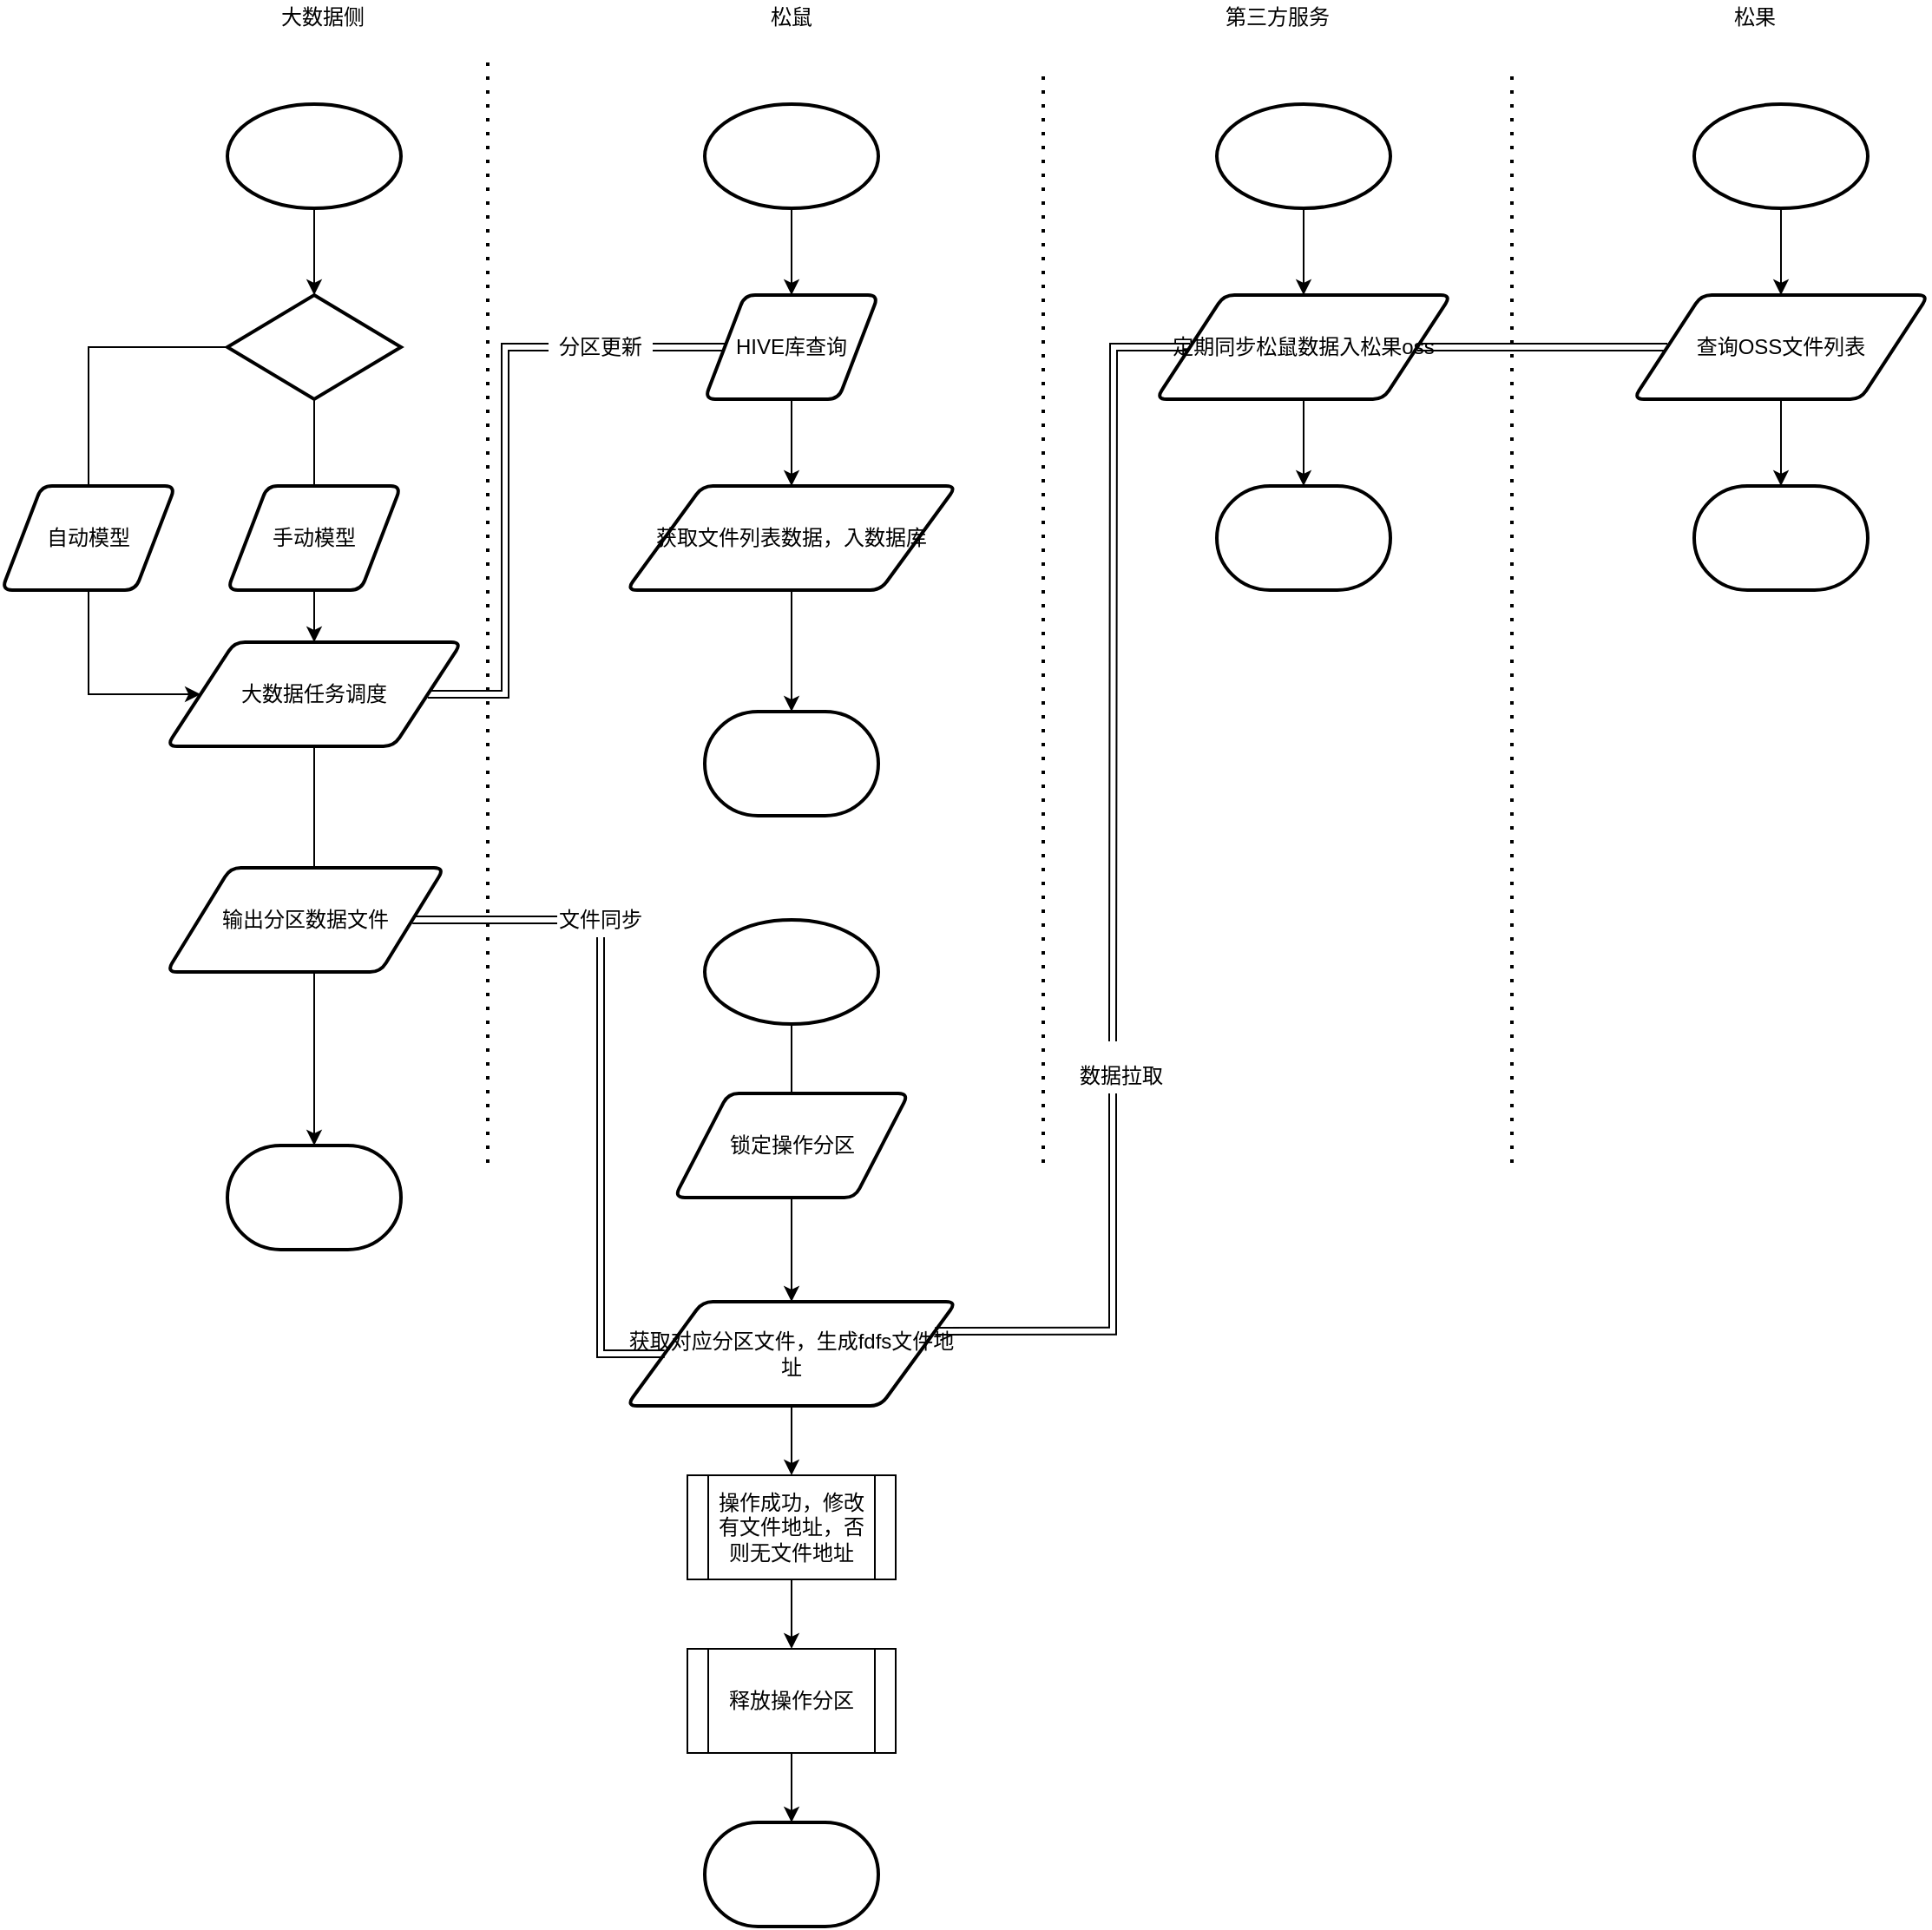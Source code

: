 <mxfile version="13.10.2" type="github">
  <diagram id="OE4Rbx_v9x57HFELVVt-" name="Page-1">
    <mxGraphModel dx="2247" dy="1915" grid="1" gridSize="10" guides="1" tooltips="1" connect="1" arrows="1" fold="1" page="1" pageScale="1" pageWidth="827" pageHeight="1169" math="0" shadow="0">
      <root>
        <mxCell id="0" />
        <mxCell id="1" parent="0" />
        <mxCell id="Iuwb1hiTrERbpkQI2ASB-1" value="" style="endArrow=none;dashed=1;html=1;dashPattern=1 3;strokeWidth=2;" parent="1" edge="1">
          <mxGeometry width="50" height="50" relative="1" as="geometry">
            <mxPoint x="200" y="-170" as="sourcePoint" />
            <mxPoint x="200" y="-810" as="targetPoint" />
          </mxGeometry>
        </mxCell>
        <mxCell id="Iuwb1hiTrERbpkQI2ASB-2" value="" style="endArrow=none;dashed=1;html=1;dashPattern=1 3;strokeWidth=2;" parent="1" edge="1">
          <mxGeometry width="50" height="50" relative="1" as="geometry">
            <mxPoint x="520" y="-170" as="sourcePoint" />
            <mxPoint x="520" y="-800" as="targetPoint" />
          </mxGeometry>
        </mxCell>
        <mxCell id="Iuwb1hiTrERbpkQI2ASB-4" value="大数据侧" style="text;html=1;strokeColor=none;fillColor=none;align=center;verticalAlign=middle;whiteSpace=wrap;rounded=0;" parent="1" vertex="1">
          <mxGeometry x="70" y="-840" width="70" height="20" as="geometry" />
        </mxCell>
        <mxCell id="Iuwb1hiTrERbpkQI2ASB-5" value="松鼠" style="text;html=1;strokeColor=none;fillColor=none;align=center;verticalAlign=middle;whiteSpace=wrap;rounded=0;" parent="1" vertex="1">
          <mxGeometry x="340" y="-840" width="70" height="20" as="geometry" />
        </mxCell>
        <mxCell id="Iuwb1hiTrERbpkQI2ASB-6" value="第三方服务" style="text;html=1;strokeColor=none;fillColor=none;align=center;verticalAlign=middle;whiteSpace=wrap;rounded=0;" parent="1" vertex="1">
          <mxGeometry x="620" y="-840" width="70" height="20" as="geometry" />
        </mxCell>
        <mxCell id="Iuwb1hiTrERbpkQI2ASB-11" style="edgeStyle=orthogonalEdgeStyle;rounded=0;orthogonalLoop=1;jettySize=auto;html=1;entryX=0.5;entryY=0;entryDx=0;entryDy=0;entryPerimeter=0;" parent="1" source="Iuwb1hiTrERbpkQI2ASB-7" target="Iuwb1hiTrERbpkQI2ASB-9" edge="1">
          <mxGeometry relative="1" as="geometry" />
        </mxCell>
        <mxCell id="Iuwb1hiTrERbpkQI2ASB-7" value="" style="strokeWidth=2;html=1;shape=mxgraph.flowchart.start_1;whiteSpace=wrap;" parent="1" vertex="1">
          <mxGeometry x="50" y="-780" width="100" height="60" as="geometry" />
        </mxCell>
        <mxCell id="Iuwb1hiTrERbpkQI2ASB-8" value="" style="strokeWidth=2;html=1;shape=mxgraph.flowchart.terminator;whiteSpace=wrap;" parent="1" vertex="1">
          <mxGeometry x="50" y="-180" width="100" height="60" as="geometry" />
        </mxCell>
        <mxCell id="Iuwb1hiTrERbpkQI2ASB-12" style="edgeStyle=orthogonalEdgeStyle;rounded=0;orthogonalLoop=1;jettySize=auto;html=1;entryX=0.5;entryY=0;entryDx=0;entryDy=0;" parent="1" source="Iuwb1hiTrERbpkQI2ASB-9" target="Iuwb1hiTrERbpkQI2ASB-10" edge="1">
          <mxGeometry relative="1" as="geometry" />
        </mxCell>
        <mxCell id="Iuwb1hiTrERbpkQI2ASB-14" style="edgeStyle=orthogonalEdgeStyle;rounded=0;orthogonalLoop=1;jettySize=auto;html=1;entryX=0;entryY=0.5;entryDx=0;entryDy=0;exitX=0;exitY=0.5;exitDx=0;exitDy=0;exitPerimeter=0;" parent="1" source="Iuwb1hiTrERbpkQI2ASB-9" target="Iuwb1hiTrERbpkQI2ASB-10" edge="1">
          <mxGeometry relative="1" as="geometry">
            <Array as="points">
              <mxPoint x="-30" y="-640" />
              <mxPoint x="-30" y="-440" />
            </Array>
          </mxGeometry>
        </mxCell>
        <mxCell id="Iuwb1hiTrERbpkQI2ASB-9" value="" style="strokeWidth=2;html=1;shape=mxgraph.flowchart.decision;whiteSpace=wrap;" parent="1" vertex="1">
          <mxGeometry x="50" y="-670" width="100" height="60" as="geometry" />
        </mxCell>
        <mxCell id="Iuwb1hiTrERbpkQI2ASB-13" style="edgeStyle=orthogonalEdgeStyle;rounded=0;orthogonalLoop=1;jettySize=auto;html=1;entryX=0.5;entryY=0;entryDx=0;entryDy=0;entryPerimeter=0;" parent="1" source="Iuwb1hiTrERbpkQI2ASB-10" target="Iuwb1hiTrERbpkQI2ASB-8" edge="1">
          <mxGeometry relative="1" as="geometry" />
        </mxCell>
        <mxCell id="JXeRLaUHVqFydGxHS_kT-12" style="edgeStyle=orthogonalEdgeStyle;rounded=0;orthogonalLoop=1;jettySize=auto;html=1;entryX=0;entryY=0.5;entryDx=0;entryDy=0;shape=link;" edge="1" parent="1" source="Iuwb1hiTrERbpkQI2ASB-10" target="Iuwb1hiTrERbpkQI2ASB-38">
          <mxGeometry relative="1" as="geometry" />
        </mxCell>
        <mxCell id="Iuwb1hiTrERbpkQI2ASB-10" value="大数据任务调度" style="shape=parallelogram;html=1;strokeWidth=2;perimeter=parallelogramPerimeter;whiteSpace=wrap;rounded=1;arcSize=12;size=0.23;" parent="1" vertex="1">
          <mxGeometry x="15" y="-470" width="170" height="60" as="geometry" />
        </mxCell>
        <mxCell id="Iuwb1hiTrERbpkQI2ASB-15" value="手动模型" style="shape=parallelogram;html=1;strokeWidth=2;perimeter=parallelogramPerimeter;whiteSpace=wrap;rounded=1;arcSize=12;size=0.23;" parent="1" vertex="1">
          <mxGeometry x="50" y="-560" width="100" height="60" as="geometry" />
        </mxCell>
        <mxCell id="Iuwb1hiTrERbpkQI2ASB-16" value="自动模型" style="shape=parallelogram;html=1;strokeWidth=2;perimeter=parallelogramPerimeter;whiteSpace=wrap;rounded=1;arcSize=12;size=0.23;" parent="1" vertex="1">
          <mxGeometry x="-80" y="-560" width="100" height="60" as="geometry" />
        </mxCell>
        <mxCell id="JXeRLaUHVqFydGxHS_kT-13" style="edgeStyle=orthogonalEdgeStyle;rounded=0;orthogonalLoop=1;jettySize=auto;html=1;entryX=0;entryY=0.5;entryDx=0;entryDy=0;shape=link;" edge="1" parent="1" source="Iuwb1hiTrERbpkQI2ASB-17" target="Iuwb1hiTrERbpkQI2ASB-41">
          <mxGeometry relative="1" as="geometry" />
        </mxCell>
        <mxCell id="Iuwb1hiTrERbpkQI2ASB-17" value="输出分区数据文件" style="shape=parallelogram;html=1;strokeWidth=2;perimeter=parallelogramPerimeter;whiteSpace=wrap;rounded=1;arcSize=12;size=0.23;" parent="1" vertex="1">
          <mxGeometry x="15" y="-340" width="160" height="60" as="geometry" />
        </mxCell>
        <mxCell id="Iuwb1hiTrERbpkQI2ASB-37" value="" style="edgeStyle=orthogonalEdgeStyle;rounded=0;orthogonalLoop=1;jettySize=auto;html=1;" parent="1" source="Iuwb1hiTrERbpkQI2ASB-19" target="Iuwb1hiTrERbpkQI2ASB-35" edge="1">
          <mxGeometry relative="1" as="geometry" />
        </mxCell>
        <mxCell id="Iuwb1hiTrERbpkQI2ASB-19" value="" style="strokeWidth=2;html=1;shape=mxgraph.flowchart.start_1;whiteSpace=wrap;" parent="1" vertex="1">
          <mxGeometry x="325" y="-780" width="100" height="60" as="geometry" />
        </mxCell>
        <mxCell id="Iuwb1hiTrERbpkQI2ASB-21" value="" style="strokeWidth=2;html=1;shape=mxgraph.flowchart.terminator;whiteSpace=wrap;" parent="1" vertex="1">
          <mxGeometry x="325" y="-430" width="100" height="60" as="geometry" />
        </mxCell>
        <mxCell id="Iuwb1hiTrERbpkQI2ASB-25" value="" style="edgeStyle=orthogonalEdgeStyle;rounded=0;orthogonalLoop=1;jettySize=auto;html=1;" parent="1" source="Iuwb1hiTrERbpkQI2ASB-35" target="Iuwb1hiTrERbpkQI2ASB-23" edge="1">
          <mxGeometry relative="1" as="geometry">
            <mxPoint x="375" y="-620" as="sourcePoint" />
          </mxGeometry>
        </mxCell>
        <mxCell id="Iuwb1hiTrERbpkQI2ASB-26" value="" style="edgeStyle=orthogonalEdgeStyle;rounded=0;orthogonalLoop=1;jettySize=auto;html=1;" parent="1" source="Iuwb1hiTrERbpkQI2ASB-23" target="Iuwb1hiTrERbpkQI2ASB-21" edge="1">
          <mxGeometry relative="1" as="geometry" />
        </mxCell>
        <mxCell id="Iuwb1hiTrERbpkQI2ASB-23" value="获取文件列表数据，入数据库" style="shape=parallelogram;html=1;strokeWidth=2;perimeter=parallelogramPerimeter;whiteSpace=wrap;rounded=1;arcSize=12;size=0.23;" parent="1" vertex="1">
          <mxGeometry x="280" y="-560" width="190" height="60" as="geometry" />
        </mxCell>
        <mxCell id="Iuwb1hiTrERbpkQI2ASB-40" value="" style="edgeStyle=orthogonalEdgeStyle;rounded=0;orthogonalLoop=1;jettySize=auto;html=1;" parent="1" source="Iuwb1hiTrERbpkQI2ASB-28" edge="1">
          <mxGeometry relative="1" as="geometry">
            <mxPoint x="375" y="-190" as="targetPoint" />
          </mxGeometry>
        </mxCell>
        <mxCell id="Iuwb1hiTrERbpkQI2ASB-28" value="" style="strokeWidth=2;html=1;shape=mxgraph.flowchart.start_1;whiteSpace=wrap;" parent="1" vertex="1">
          <mxGeometry x="325" y="-310" width="100" height="60" as="geometry" />
        </mxCell>
        <mxCell id="Iuwb1hiTrERbpkQI2ASB-29" value="" style="strokeWidth=2;html=1;shape=mxgraph.flowchart.terminator;whiteSpace=wrap;" parent="1" vertex="1">
          <mxGeometry x="325" y="210" width="100" height="60" as="geometry" />
        </mxCell>
        <mxCell id="JXeRLaUHVqFydGxHS_kT-8" value="" style="edgeStyle=orthogonalEdgeStyle;rounded=0;orthogonalLoop=1;jettySize=auto;html=1;" edge="1" parent="1" source="Iuwb1hiTrERbpkQI2ASB-33" target="JXeRLaUHVqFydGxHS_kT-5">
          <mxGeometry relative="1" as="geometry" />
        </mxCell>
        <mxCell id="Iuwb1hiTrERbpkQI2ASB-33" value="获取对应分区文件，生成fdfs文件地址" style="shape=parallelogram;html=1;strokeWidth=2;perimeter=parallelogramPerimeter;whiteSpace=wrap;rounded=1;arcSize=12;size=0.23;" parent="1" vertex="1">
          <mxGeometry x="280" y="-90" width="190" height="60" as="geometry" />
        </mxCell>
        <mxCell id="Iuwb1hiTrERbpkQI2ASB-35" value="HIVE库查询" style="shape=parallelogram;html=1;strokeWidth=2;perimeter=parallelogramPerimeter;whiteSpace=wrap;rounded=1;arcSize=12;size=0.23;" parent="1" vertex="1">
          <mxGeometry x="325" y="-670" width="100" height="60" as="geometry" />
        </mxCell>
        <mxCell id="JXeRLaUHVqFydGxHS_kT-42" value="" style="edgeStyle=orthogonalEdgeStyle;shape=link;rounded=0;orthogonalLoop=1;jettySize=auto;html=1;" edge="1" parent="1" source="Iuwb1hiTrERbpkQI2ASB-38" target="Iuwb1hiTrERbpkQI2ASB-35">
          <mxGeometry relative="1" as="geometry" />
        </mxCell>
        <mxCell id="Iuwb1hiTrERbpkQI2ASB-38" value="分区更新" style="text;html=1;strokeColor=none;fillColor=none;align=center;verticalAlign=middle;whiteSpace=wrap;rounded=0;" parent="1" vertex="1">
          <mxGeometry x="235" y="-650" width="60" height="20" as="geometry" />
        </mxCell>
        <mxCell id="JXeRLaUHVqFydGxHS_kT-41" style="edgeStyle=orthogonalEdgeStyle;shape=link;rounded=0;orthogonalLoop=1;jettySize=auto;html=1;entryX=0;entryY=0.5;entryDx=0;entryDy=0;" edge="1" parent="1" source="Iuwb1hiTrERbpkQI2ASB-41" target="Iuwb1hiTrERbpkQI2ASB-33">
          <mxGeometry relative="1" as="geometry">
            <Array as="points">
              <mxPoint x="265" y="-60" />
            </Array>
          </mxGeometry>
        </mxCell>
        <mxCell id="Iuwb1hiTrERbpkQI2ASB-41" value="文件同步" style="text;html=1;strokeColor=none;fillColor=none;align=center;verticalAlign=middle;whiteSpace=wrap;rounded=0;" parent="1" vertex="1">
          <mxGeometry x="240" y="-320" width="50" height="20" as="geometry" />
        </mxCell>
        <mxCell id="JXeRLaUHVqFydGxHS_kT-9" value="" style="edgeStyle=orthogonalEdgeStyle;rounded=0;orthogonalLoop=1;jettySize=auto;html=1;" edge="1" parent="1" source="JXeRLaUHVqFydGxHS_kT-5" target="JXeRLaUHVqFydGxHS_kT-7">
          <mxGeometry relative="1" as="geometry" />
        </mxCell>
        <mxCell id="JXeRLaUHVqFydGxHS_kT-5" value="操作成功，修改有文件地址，否则无文件地址" style="shape=process;whiteSpace=wrap;html=1;backgroundOutline=1;" vertex="1" parent="1">
          <mxGeometry x="315" y="10" width="120" height="60" as="geometry" />
        </mxCell>
        <mxCell id="JXeRLaUHVqFydGxHS_kT-11" value="" style="edgeStyle=orthogonalEdgeStyle;rounded=0;orthogonalLoop=1;jettySize=auto;html=1;" edge="1" parent="1" source="JXeRLaUHVqFydGxHS_kT-6" target="Iuwb1hiTrERbpkQI2ASB-33">
          <mxGeometry relative="1" as="geometry" />
        </mxCell>
        <mxCell id="JXeRLaUHVqFydGxHS_kT-6" value="锁定操作分区" style="shape=parallelogram;html=1;strokeWidth=2;perimeter=parallelogramPerimeter;whiteSpace=wrap;rounded=1;arcSize=12;size=0.23;" vertex="1" parent="1">
          <mxGeometry x="307.5" y="-210" width="135" height="60" as="geometry" />
        </mxCell>
        <mxCell id="JXeRLaUHVqFydGxHS_kT-10" value="" style="edgeStyle=orthogonalEdgeStyle;rounded=0;orthogonalLoop=1;jettySize=auto;html=1;" edge="1" parent="1" source="JXeRLaUHVqFydGxHS_kT-7" target="Iuwb1hiTrERbpkQI2ASB-29">
          <mxGeometry relative="1" as="geometry" />
        </mxCell>
        <mxCell id="JXeRLaUHVqFydGxHS_kT-7" value="释放操作分区" style="shape=process;whiteSpace=wrap;html=1;backgroundOutline=1;" vertex="1" parent="1">
          <mxGeometry x="315" y="110" width="120" height="60" as="geometry" />
        </mxCell>
        <mxCell id="JXeRLaUHVqFydGxHS_kT-18" value="" style="edgeStyle=orthogonalEdgeStyle;rounded=0;orthogonalLoop=1;jettySize=auto;html=1;" edge="1" source="JXeRLaUHVqFydGxHS_kT-19" target="JXeRLaUHVqFydGxHS_kT-23" parent="1">
          <mxGeometry relative="1" as="geometry" />
        </mxCell>
        <mxCell id="JXeRLaUHVqFydGxHS_kT-19" value="" style="strokeWidth=2;html=1;shape=mxgraph.flowchart.start_1;whiteSpace=wrap;" vertex="1" parent="1">
          <mxGeometry x="620" y="-780" width="100" height="60" as="geometry" />
        </mxCell>
        <mxCell id="JXeRLaUHVqFydGxHS_kT-20" value="" style="strokeWidth=2;html=1;shape=mxgraph.flowchart.terminator;whiteSpace=wrap;" vertex="1" parent="1">
          <mxGeometry x="620" y="-560" width="100" height="60" as="geometry" />
        </mxCell>
        <mxCell id="JXeRLaUHVqFydGxHS_kT-21" value="" style="edgeStyle=orthogonalEdgeStyle;rounded=0;orthogonalLoop=1;jettySize=auto;html=1;" edge="1" source="JXeRLaUHVqFydGxHS_kT-23" parent="1">
          <mxGeometry relative="1" as="geometry">
            <mxPoint x="670" y="-620" as="sourcePoint" />
            <mxPoint x="670" y="-560" as="targetPoint" />
          </mxGeometry>
        </mxCell>
        <mxCell id="JXeRLaUHVqFydGxHS_kT-38" style="edgeStyle=orthogonalEdgeStyle;shape=link;rounded=0;orthogonalLoop=1;jettySize=auto;html=1;" edge="1" parent="1" source="JXeRLaUHVqFydGxHS_kT-23">
          <mxGeometry relative="1" as="geometry">
            <mxPoint x="560" y="-240" as="targetPoint" />
          </mxGeometry>
        </mxCell>
        <mxCell id="JXeRLaUHVqFydGxHS_kT-40" value="" style="edgeStyle=orthogonalEdgeStyle;shape=link;rounded=0;orthogonalLoop=1;jettySize=auto;html=1;" edge="1" parent="1" source="JXeRLaUHVqFydGxHS_kT-23" target="JXeRLaUHVqFydGxHS_kT-33">
          <mxGeometry relative="1" as="geometry" />
        </mxCell>
        <mxCell id="JXeRLaUHVqFydGxHS_kT-23" value="定期同步松鼠数据入松果oss" style="shape=parallelogram;html=1;strokeWidth=2;perimeter=parallelogramPerimeter;whiteSpace=wrap;rounded=1;arcSize=12;size=0.23;" vertex="1" parent="1">
          <mxGeometry x="585" y="-670" width="170" height="60" as="geometry" />
        </mxCell>
        <mxCell id="JXeRLaUHVqFydGxHS_kT-26" value="" style="endArrow=none;dashed=1;html=1;dashPattern=1 3;strokeWidth=2;" edge="1" parent="1">
          <mxGeometry width="50" height="50" relative="1" as="geometry">
            <mxPoint x="790" y="-170" as="sourcePoint" />
            <mxPoint x="790" y="-800" as="targetPoint" />
          </mxGeometry>
        </mxCell>
        <mxCell id="JXeRLaUHVqFydGxHS_kT-27" value="松果" style="text;html=1;strokeColor=none;fillColor=none;align=center;verticalAlign=middle;whiteSpace=wrap;rounded=0;" vertex="1" parent="1">
          <mxGeometry x="895" y="-840" width="70" height="20" as="geometry" />
        </mxCell>
        <mxCell id="JXeRLaUHVqFydGxHS_kT-28" value="" style="edgeStyle=orthogonalEdgeStyle;rounded=0;orthogonalLoop=1;jettySize=auto;html=1;" edge="1" source="JXeRLaUHVqFydGxHS_kT-29" target="JXeRLaUHVqFydGxHS_kT-33" parent="1">
          <mxGeometry relative="1" as="geometry" />
        </mxCell>
        <mxCell id="JXeRLaUHVqFydGxHS_kT-29" value="" style="strokeWidth=2;html=1;shape=mxgraph.flowchart.start_1;whiteSpace=wrap;" vertex="1" parent="1">
          <mxGeometry x="895" y="-780" width="100" height="60" as="geometry" />
        </mxCell>
        <mxCell id="JXeRLaUHVqFydGxHS_kT-30" value="" style="strokeWidth=2;html=1;shape=mxgraph.flowchart.terminator;whiteSpace=wrap;" vertex="1" parent="1">
          <mxGeometry x="895" y="-560" width="100" height="60" as="geometry" />
        </mxCell>
        <mxCell id="JXeRLaUHVqFydGxHS_kT-31" value="" style="edgeStyle=orthogonalEdgeStyle;rounded=0;orthogonalLoop=1;jettySize=auto;html=1;" edge="1" source="JXeRLaUHVqFydGxHS_kT-33" parent="1">
          <mxGeometry relative="1" as="geometry">
            <mxPoint x="945" y="-620" as="sourcePoint" />
            <mxPoint x="945" y="-560" as="targetPoint" />
          </mxGeometry>
        </mxCell>
        <mxCell id="JXeRLaUHVqFydGxHS_kT-33" value="查询OSS文件列表" style="shape=parallelogram;html=1;strokeWidth=2;perimeter=parallelogramPerimeter;whiteSpace=wrap;rounded=1;arcSize=12;size=0.23;" vertex="1" parent="1">
          <mxGeometry x="860" y="-670" width="170" height="60" as="geometry" />
        </mxCell>
        <mxCell id="JXeRLaUHVqFydGxHS_kT-39" style="edgeStyle=orthogonalEdgeStyle;shape=link;rounded=0;orthogonalLoop=1;jettySize=auto;html=1;entryX=1;entryY=0.25;entryDx=0;entryDy=0;" edge="1" parent="1" source="JXeRLaUHVqFydGxHS_kT-37" target="Iuwb1hiTrERbpkQI2ASB-33">
          <mxGeometry relative="1" as="geometry">
            <Array as="points">
              <mxPoint x="560" y="-73" />
            </Array>
          </mxGeometry>
        </mxCell>
        <mxCell id="JXeRLaUHVqFydGxHS_kT-37" value="数据拉取" style="text;html=1;strokeColor=none;fillColor=none;align=center;verticalAlign=middle;whiteSpace=wrap;rounded=0;" vertex="1" parent="1">
          <mxGeometry x="520" y="-230" width="90" height="20" as="geometry" />
        </mxCell>
      </root>
    </mxGraphModel>
  </diagram>
</mxfile>
